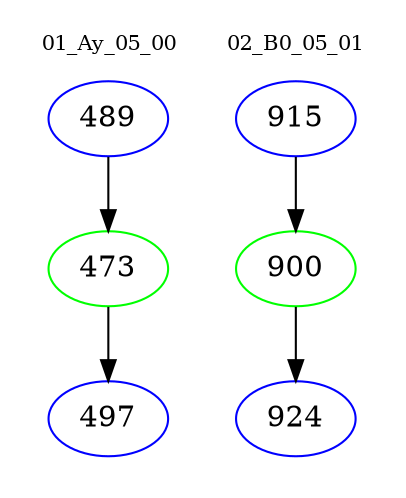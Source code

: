 digraph{
subgraph cluster_0 {
color = white
label = "01_Ay_05_00";
fontsize=10;
T0_489 [label="489", color="blue"]
T0_489 -> T0_473 [color="black"]
T0_473 [label="473", color="green"]
T0_473 -> T0_497 [color="black"]
T0_497 [label="497", color="blue"]
}
subgraph cluster_1 {
color = white
label = "02_B0_05_01";
fontsize=10;
T1_915 [label="915", color="blue"]
T1_915 -> T1_900 [color="black"]
T1_900 [label="900", color="green"]
T1_900 -> T1_924 [color="black"]
T1_924 [label="924", color="blue"]
}
}

